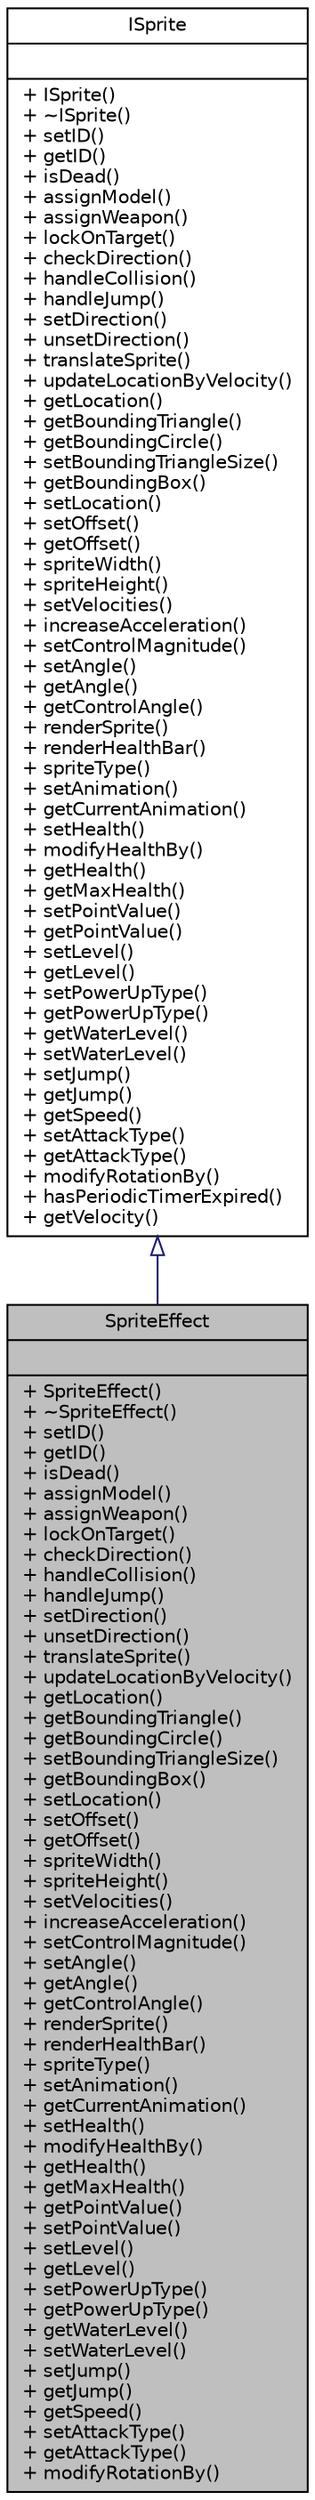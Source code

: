 digraph "SpriteEffect"
{
 // LATEX_PDF_SIZE
  edge [fontname="Helvetica",fontsize="10",labelfontname="Helvetica",labelfontsize="10"];
  node [fontname="Helvetica",fontsize="10",shape=record];
  Node1 [label="{SpriteEffect\n||+ SpriteEffect()\l+ ~SpriteEffect()\l+ setID()\l+ getID()\l+ isDead()\l+ assignModel()\l+ assignWeapon()\l+ lockOnTarget()\l+ checkDirection()\l+ handleCollision()\l+ handleJump()\l+ setDirection()\l+ unsetDirection()\l+ translateSprite()\l+ updateLocationByVelocity()\l+ getLocation()\l+ getBoundingTriangle()\l+ getBoundingCircle()\l+ setBoundingTriangleSize()\l+ getBoundingBox()\l+ setLocation()\l+ setOffset()\l+ getOffset()\l+ spriteWidth()\l+ spriteHeight()\l+ setVelocities()\l+ increaseAcceleration()\l+ setControlMagnitude()\l+ setAngle()\l+ getAngle()\l+ getControlAngle()\l+ renderSprite()\l+ renderHealthBar()\l+ spriteType()\l+ setAnimation()\l+ getCurrentAnimation()\l+ setHealth()\l+ modifyHealthBy()\l+ getHealth()\l+ getMaxHealth()\l+ getPointValue()\l+ setPointValue()\l+ setLevel()\l+ getLevel()\l+ setPowerUpType()\l+ getPowerUpType()\l+ getWaterLevel()\l+ setWaterLevel()\l+ setJump()\l+ getJump()\l+ getSpeed()\l+ setAttackType()\l+ getAttackType()\l+ modifyRotationBy()\l}",height=0.2,width=0.4,color="black", fillcolor="grey75", style="filled", fontcolor="black",tooltip="Provides an interface for sprite behavior, whether that is a player sprite, or an NPC of some sort ...."];
  Node2 -> Node1 [dir="back",color="midnightblue",fontsize="10",style="solid",arrowtail="onormal",fontname="Helvetica"];
  Node2 [label="{ISprite\n||+ ISprite()\l+ ~ISprite()\l+ setID()\l+ getID()\l+ isDead()\l+ assignModel()\l+ assignWeapon()\l+ lockOnTarget()\l+ checkDirection()\l+ handleCollision()\l+ handleJump()\l+ setDirection()\l+ unsetDirection()\l+ translateSprite()\l+ updateLocationByVelocity()\l+ getLocation()\l+ getBoundingTriangle()\l+ getBoundingCircle()\l+ setBoundingTriangleSize()\l+ getBoundingBox()\l+ setLocation()\l+ setOffset()\l+ getOffset()\l+ spriteWidth()\l+ spriteHeight()\l+ setVelocities()\l+ increaseAcceleration()\l+ setControlMagnitude()\l+ setAngle()\l+ getAngle()\l+ getControlAngle()\l+ renderSprite()\l+ renderHealthBar()\l+ spriteType()\l+ setAnimation()\l+ getCurrentAnimation()\l+ setHealth()\l+ modifyHealthBy()\l+ getHealth()\l+ getMaxHealth()\l+ setPointValue()\l+ getPointValue()\l+ setLevel()\l+ getLevel()\l+ setPowerUpType()\l+ getPowerUpType()\l+ getWaterLevel()\l+ setWaterLevel()\l+ setJump()\l+ getJump()\l+ getSpeed()\l+ setAttackType()\l+ getAttackType()\l+ modifyRotationBy()\l+ hasPeriodicTimerExpired()\l+ getVelocity()\l}",height=0.2,width=0.4,color="black", fillcolor="white", style="filled",URL="$class_i_sprite.html",tooltip=" "];
}
